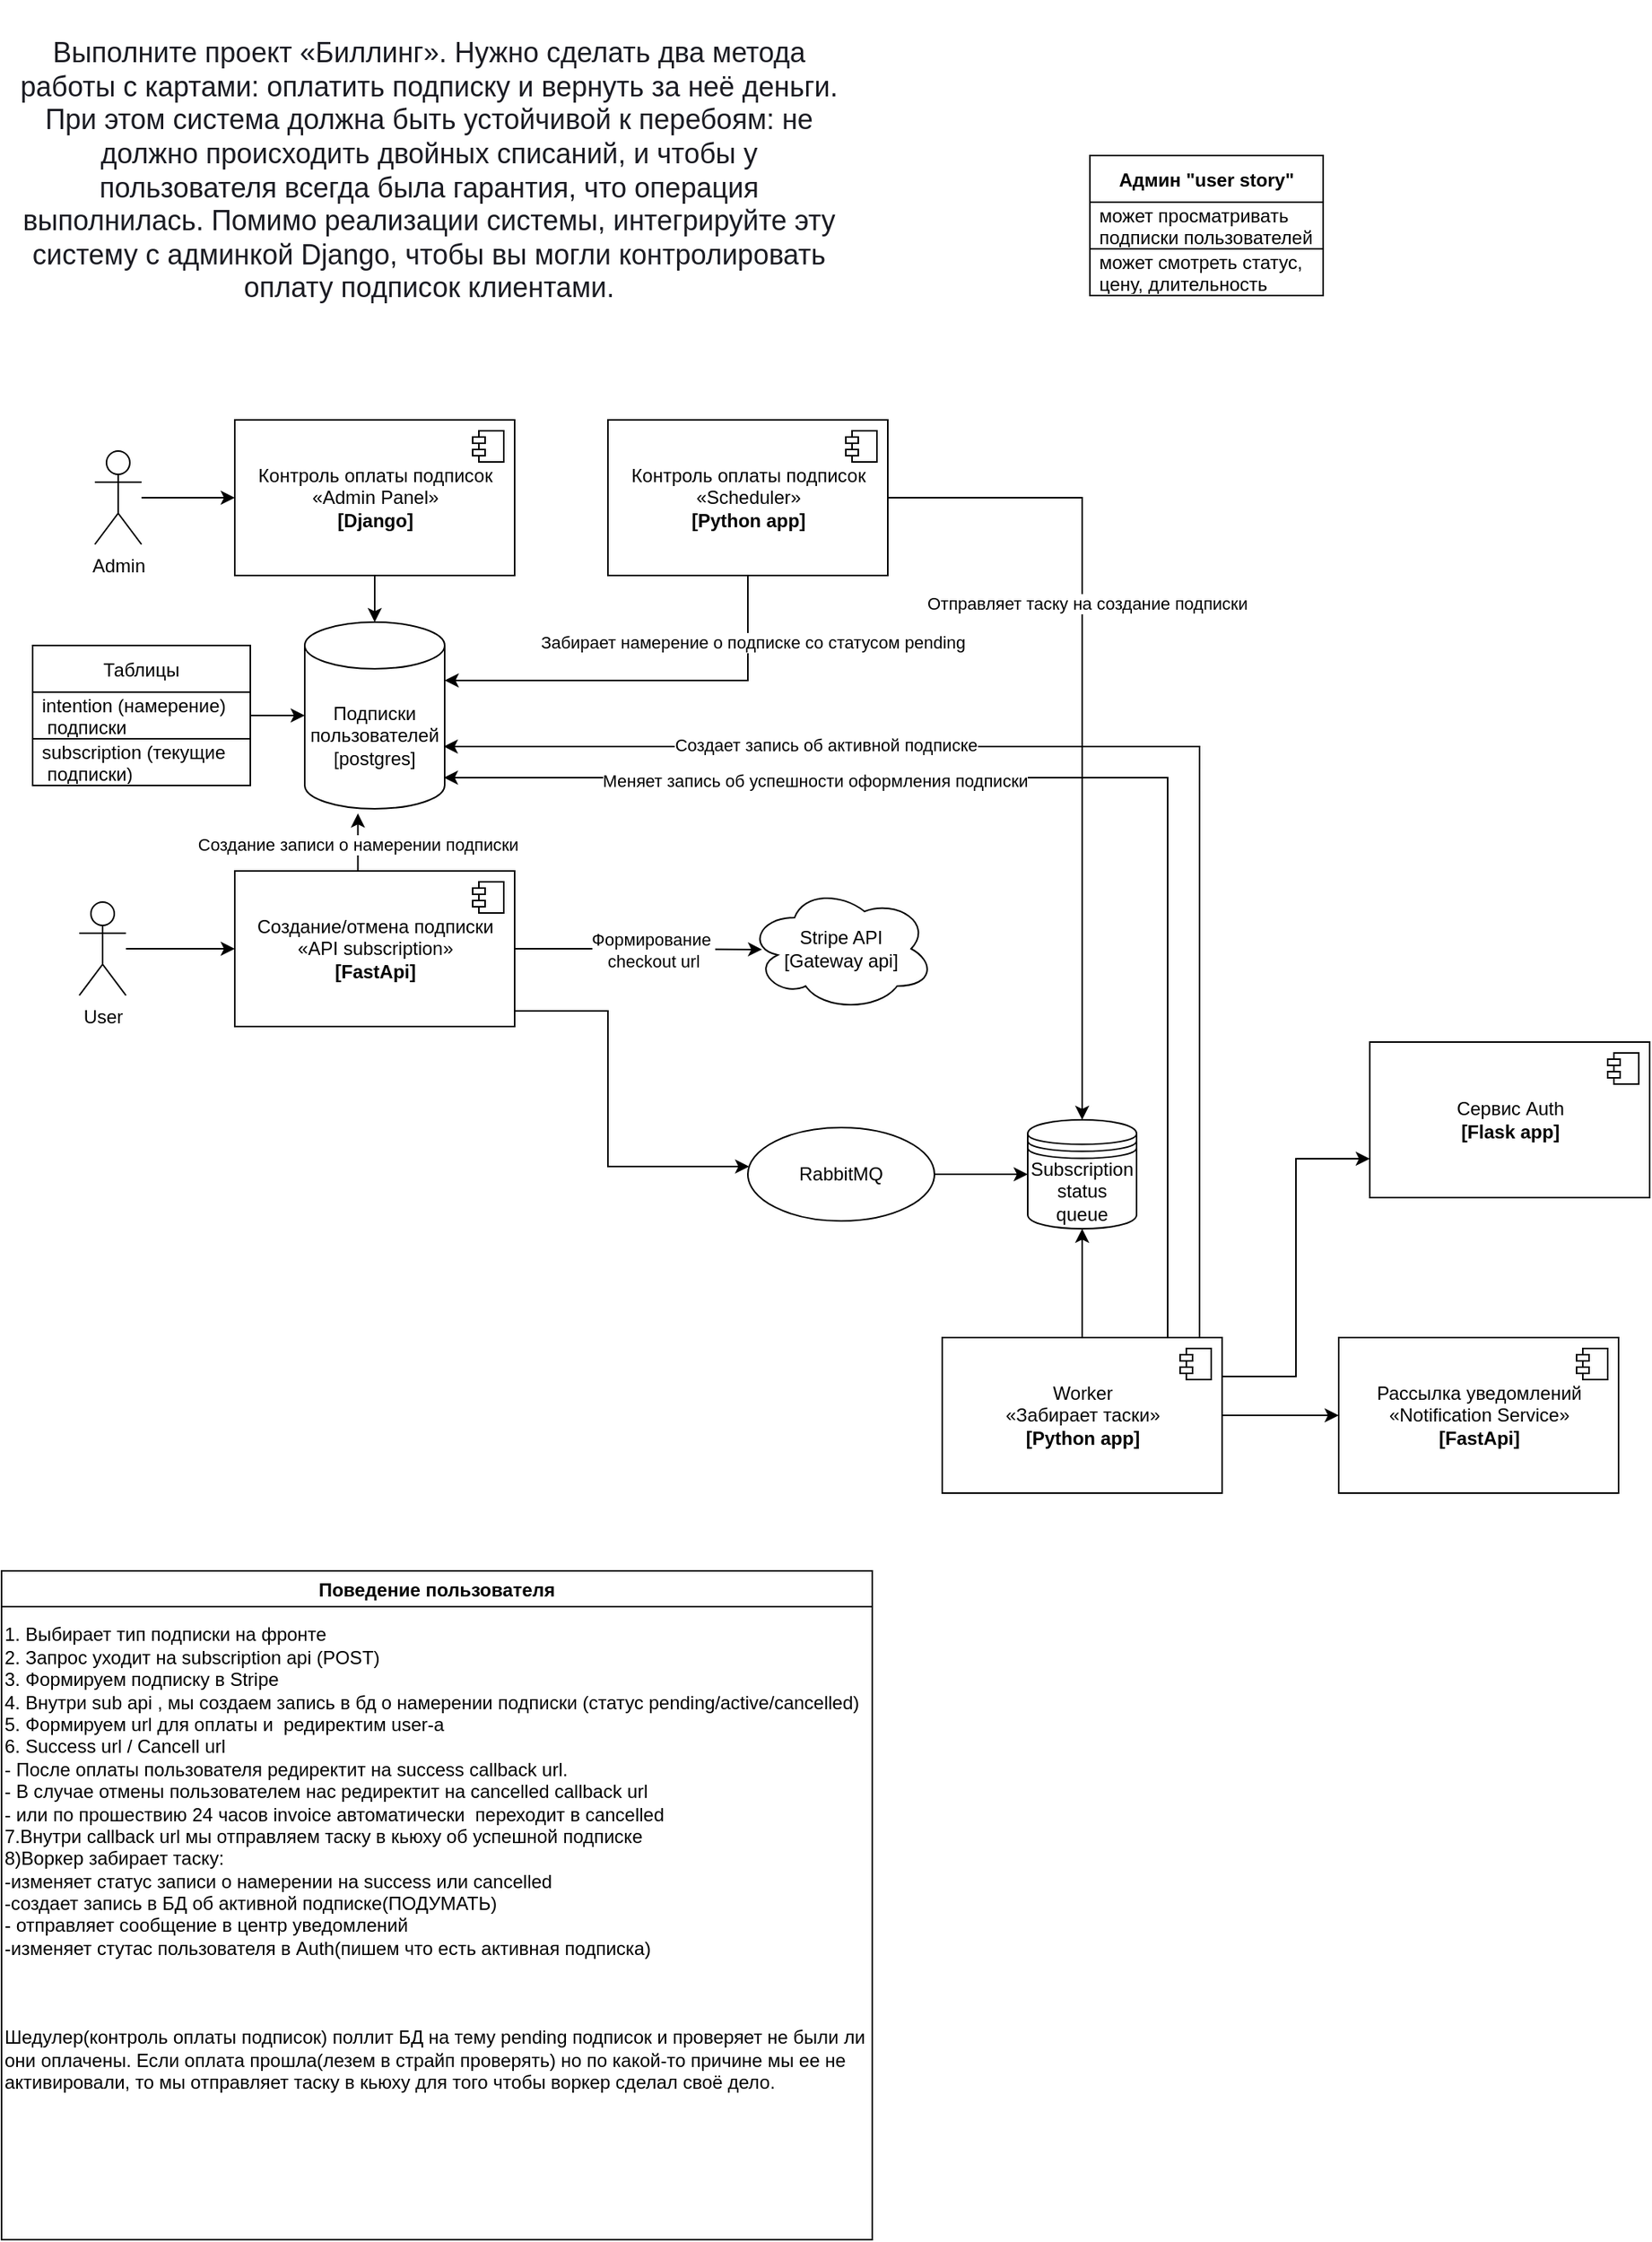 <mxfile version="17.4.0" type="github">
  <diagram id="C5RBs43oDa-KdzZeNtuy" name="Page-1">
    <mxGraphModel dx="750" dy="2367" grid="1" gridSize="10" guides="1" tooltips="1" connect="1" arrows="1" fold="1" page="1" pageScale="1" pageWidth="1200" pageHeight="1920" math="0" shadow="0">
      <root>
        <mxCell id="WIyWlLk6GJQsqaUBKTNV-0" />
        <mxCell id="WIyWlLk6GJQsqaUBKTNV-1" parent="WIyWlLk6GJQsqaUBKTNV-0" />
        <mxCell id="OZho7mV1Ze3KkDtRldih-18" value="&lt;span style=&quot;color: rgb(26, 27, 34); font-family: &amp;quot;YS Text&amp;quot;, Arial, Helvetica, sans-serif; font-size: 18px; text-align: start; background-color: rgb(255, 255, 255);&quot;&gt;Выполните проект «Биллинг». Нужно сделать два метода работы с картами: оплатить подписку и вернуть за неё деньги. При этом система должна быть устойчивой к перебоям: не должно происходить двойных списаний, и чтобы у пользователя всегда была гарантия, что операция выполнилась. Помимо реализации системы, интегрируйте эту систему с админкой Django, чтобы вы могли контролировать оплату подписок клиентами.&lt;/span&gt;" style="text;html=1;strokeColor=none;fillColor=none;align=center;verticalAlign=middle;whiteSpace=wrap;rounded=0;" parent="WIyWlLk6GJQsqaUBKTNV-1" vertex="1">
          <mxGeometry x="20" y="-90" width="530" height="220" as="geometry" />
        </mxCell>
        <mxCell id="OZho7mV1Ze3KkDtRldih-41" value="" style="edgeStyle=orthogonalEdgeStyle;rounded=0;orthogonalLoop=1;jettySize=auto;html=1;" parent="WIyWlLk6GJQsqaUBKTNV-1" source="OZho7mV1Ze3KkDtRldih-19" target="OZho7mV1Ze3KkDtRldih-38" edge="1">
          <mxGeometry relative="1" as="geometry" />
        </mxCell>
        <mxCell id="OZho7mV1Ze3KkDtRldih-19" value="Контроль оплаты подписок&lt;br&gt;«Admin Panel»&lt;br&gt;&lt;b&gt;[Django]&lt;/b&gt;" style="html=1;dropTarget=0;" parent="WIyWlLk6GJQsqaUBKTNV-1" vertex="1">
          <mxGeometry x="160" y="180" width="180" height="100" as="geometry" />
        </mxCell>
        <mxCell id="OZho7mV1Ze3KkDtRldih-20" value="" style="shape=module;jettyWidth=8;jettyHeight=4;" parent="OZho7mV1Ze3KkDtRldih-19" vertex="1">
          <mxGeometry x="1" width="20" height="20" relative="1" as="geometry">
            <mxPoint x="-27" y="7" as="offset" />
          </mxGeometry>
        </mxCell>
        <mxCell id="OZho7mV1Ze3KkDtRldih-97" style="edgeStyle=orthogonalEdgeStyle;rounded=0;orthogonalLoop=1;jettySize=auto;html=1;entryX=1;entryY=0;entryDx=0;entryDy=37.5;entryPerimeter=0;" parent="WIyWlLk6GJQsqaUBKTNV-1" source="OZho7mV1Ze3KkDtRldih-21" target="OZho7mV1Ze3KkDtRldih-38" edge="1">
          <mxGeometry relative="1" as="geometry">
            <Array as="points">
              <mxPoint x="490" y="348" />
            </Array>
          </mxGeometry>
        </mxCell>
        <mxCell id="OZho7mV1Ze3KkDtRldih-101" value="Забирает намерение о подписке со статусом pending" style="edgeLabel;html=1;align=center;verticalAlign=middle;resizable=0;points=[];" parent="OZho7mV1Ze3KkDtRldih-97" vertex="1" connectable="0">
          <mxGeometry x="-0.672" y="3" relative="1" as="geometry">
            <mxPoint as="offset" />
          </mxGeometry>
        </mxCell>
        <mxCell id="OZho7mV1Ze3KkDtRldih-99" style="edgeStyle=orthogonalEdgeStyle;rounded=0;orthogonalLoop=1;jettySize=auto;html=1;entryX=0.5;entryY=0;entryDx=0;entryDy=0;" parent="WIyWlLk6GJQsqaUBKTNV-1" source="OZho7mV1Ze3KkDtRldih-21" target="OZho7mV1Ze3KkDtRldih-30" edge="1">
          <mxGeometry relative="1" as="geometry" />
        </mxCell>
        <mxCell id="OZho7mV1Ze3KkDtRldih-100" value="Отправляет таску на создание подписки" style="edgeLabel;html=1;align=center;verticalAlign=middle;resizable=0;points=[];" parent="OZho7mV1Ze3KkDtRldih-99" vertex="1" connectable="0">
          <mxGeometry x="-0.265" y="3" relative="1" as="geometry">
            <mxPoint as="offset" />
          </mxGeometry>
        </mxCell>
        <mxCell id="OZho7mV1Ze3KkDtRldih-21" value="Контроль оплаты подписок&lt;br&gt;«Scheduler»&lt;br&gt;&lt;b&gt;[Python app]&lt;/b&gt;" style="html=1;dropTarget=0;" parent="WIyWlLk6GJQsqaUBKTNV-1" vertex="1">
          <mxGeometry x="400" y="180" width="180" height="100" as="geometry" />
        </mxCell>
        <mxCell id="OZho7mV1Ze3KkDtRldih-22" value="" style="shape=module;jettyWidth=8;jettyHeight=4;" parent="OZho7mV1Ze3KkDtRldih-21" vertex="1">
          <mxGeometry x="1" width="20" height="20" relative="1" as="geometry">
            <mxPoint x="-27" y="7" as="offset" />
          </mxGeometry>
        </mxCell>
        <mxCell id="OZho7mV1Ze3KkDtRldih-64" value="Создание записи о намерении подписки" style="edgeStyle=orthogonalEdgeStyle;rounded=0;orthogonalLoop=1;jettySize=auto;html=1;entryX=0.38;entryY=1.025;entryDx=0;entryDy=0;entryPerimeter=0;exitX=0.426;exitY=0.013;exitDx=0;exitDy=0;exitPerimeter=0;" parent="WIyWlLk6GJQsqaUBKTNV-1" source="OZho7mV1Ze3KkDtRldih-23" target="OZho7mV1Ze3KkDtRldih-38" edge="1">
          <mxGeometry relative="1" as="geometry">
            <mxPoint x="210" y="470" as="sourcePoint" />
          </mxGeometry>
        </mxCell>
        <mxCell id="OZho7mV1Ze3KkDtRldih-65" style="edgeStyle=orthogonalEdgeStyle;rounded=0;orthogonalLoop=1;jettySize=auto;html=1;entryX=0.076;entryY=0.506;entryDx=0;entryDy=0;entryPerimeter=0;" parent="WIyWlLk6GJQsqaUBKTNV-1" source="OZho7mV1Ze3KkDtRldih-23" target="OZho7mV1Ze3KkDtRldih-44" edge="1">
          <mxGeometry relative="1" as="geometry" />
        </mxCell>
        <mxCell id="OZho7mV1Ze3KkDtRldih-66" value="Формирование&amp;nbsp;&lt;br&gt;checkout url" style="edgeLabel;html=1;align=center;verticalAlign=middle;resizable=0;points=[];" parent="OZho7mV1Ze3KkDtRldih-65" vertex="1" connectable="0">
          <mxGeometry x="0.163" y="-2" relative="1" as="geometry">
            <mxPoint x="-4" y="-2" as="offset" />
          </mxGeometry>
        </mxCell>
        <mxCell id="OZho7mV1Ze3KkDtRldih-87" style="edgeStyle=orthogonalEdgeStyle;rounded=0;orthogonalLoop=1;jettySize=auto;html=1;" parent="WIyWlLk6GJQsqaUBKTNV-1" source="OZho7mV1Ze3KkDtRldih-23" target="OZho7mV1Ze3KkDtRldih-34" edge="1">
          <mxGeometry relative="1" as="geometry">
            <Array as="points">
              <mxPoint x="400" y="560" />
              <mxPoint x="400" y="660" />
            </Array>
          </mxGeometry>
        </mxCell>
        <mxCell id="OZho7mV1Ze3KkDtRldih-23" value="Создание/отмена подписки&lt;br&gt;«API&amp;nbsp;&lt;span style=&quot;text-align: left;&quot;&gt;subscription&lt;/span&gt;»&lt;br&gt;&lt;b&gt;[FastApi]&lt;/b&gt;" style="html=1;dropTarget=0;" parent="WIyWlLk6GJQsqaUBKTNV-1" vertex="1">
          <mxGeometry x="160" y="470" width="180" height="100" as="geometry" />
        </mxCell>
        <mxCell id="OZho7mV1Ze3KkDtRldih-24" value="" style="shape=module;jettyWidth=8;jettyHeight=4;" parent="OZho7mV1Ze3KkDtRldih-23" vertex="1">
          <mxGeometry x="1" width="20" height="20" relative="1" as="geometry">
            <mxPoint x="-27" y="7" as="offset" />
          </mxGeometry>
        </mxCell>
        <mxCell id="OZho7mV1Ze3KkDtRldih-40" value="" style="edgeStyle=orthogonalEdgeStyle;rounded=0;orthogonalLoop=1;jettySize=auto;html=1;" parent="WIyWlLk6GJQsqaUBKTNV-1" source="OZho7mV1Ze3KkDtRldih-26" target="OZho7mV1Ze3KkDtRldih-19" edge="1">
          <mxGeometry relative="1" as="geometry" />
        </mxCell>
        <mxCell id="OZho7mV1Ze3KkDtRldih-26" value="Admin" style="shape=umlActor;verticalLabelPosition=bottom;verticalAlign=top;html=1;" parent="WIyWlLk6GJQsqaUBKTNV-1" vertex="1">
          <mxGeometry x="70" y="200" width="30" height="60" as="geometry" />
        </mxCell>
        <mxCell id="OZho7mV1Ze3KkDtRldih-51" style="edgeStyle=orthogonalEdgeStyle;rounded=0;orthogonalLoop=1;jettySize=auto;html=1;" parent="WIyWlLk6GJQsqaUBKTNV-1" source="OZho7mV1Ze3KkDtRldih-27" target="OZho7mV1Ze3KkDtRldih-23" edge="1">
          <mxGeometry relative="1" as="geometry" />
        </mxCell>
        <mxCell id="OZho7mV1Ze3KkDtRldih-27" value="User" style="shape=umlActor;verticalLabelPosition=bottom;verticalAlign=top;html=1;" parent="WIyWlLk6GJQsqaUBKTNV-1" vertex="1">
          <mxGeometry x="60" y="490" width="30" height="60" as="geometry" />
        </mxCell>
        <mxCell id="OZho7mV1Ze3KkDtRldih-30" value="Subscription&lt;br&gt;status&lt;br&gt;queue" style="shape=datastore;whiteSpace=wrap;html=1;" parent="WIyWlLk6GJQsqaUBKTNV-1" vertex="1">
          <mxGeometry x="670" y="630" width="70" height="70" as="geometry" />
        </mxCell>
        <mxCell id="OZho7mV1Ze3KkDtRldih-80" value="" style="edgeStyle=orthogonalEdgeStyle;rounded=0;orthogonalLoop=1;jettySize=auto;html=1;" parent="WIyWlLk6GJQsqaUBKTNV-1" source="OZho7mV1Ze3KkDtRldih-34" target="OZho7mV1Ze3KkDtRldih-30" edge="1">
          <mxGeometry relative="1" as="geometry" />
        </mxCell>
        <mxCell id="OZho7mV1Ze3KkDtRldih-34" value="&lt;span style=&quot;&quot;&gt;RabbitMQ&lt;/span&gt;" style="ellipse;whiteSpace=wrap;html=1;" parent="WIyWlLk6GJQsqaUBKTNV-1" vertex="1">
          <mxGeometry x="490" y="635" width="120" height="60" as="geometry" />
        </mxCell>
        <mxCell id="OZho7mV1Ze3KkDtRldih-35" value="Рассылка уведомлений&lt;br&gt;«Notification Service»&lt;br&gt;&lt;b&gt;[FastApi]&lt;/b&gt;" style="html=1;dropTarget=0;" parent="WIyWlLk6GJQsqaUBKTNV-1" vertex="1">
          <mxGeometry x="870" y="770" width="180" height="100" as="geometry" />
        </mxCell>
        <mxCell id="OZho7mV1Ze3KkDtRldih-36" value="" style="shape=module;jettyWidth=8;jettyHeight=4;" parent="OZho7mV1Ze3KkDtRldih-35" vertex="1">
          <mxGeometry x="1" width="20" height="20" relative="1" as="geometry">
            <mxPoint x="-27" y="7" as="offset" />
          </mxGeometry>
        </mxCell>
        <mxCell id="OZho7mV1Ze3KkDtRldih-38" value="Подписки пользователей&lt;br&gt;[postgres]" style="shape=cylinder3;whiteSpace=wrap;html=1;boundedLbl=1;backgroundOutline=1;size=15;" parent="WIyWlLk6GJQsqaUBKTNV-1" vertex="1">
          <mxGeometry x="205" y="310" width="90" height="120" as="geometry" />
        </mxCell>
        <mxCell id="OZho7mV1Ze3KkDtRldih-44" value="Stripe API&lt;br&gt;[Gateway api]" style="ellipse;shape=cloud;whiteSpace=wrap;html=1;" parent="WIyWlLk6GJQsqaUBKTNV-1" vertex="1">
          <mxGeometry x="490" y="480" width="120" height="80" as="geometry" />
        </mxCell>
        <mxCell id="OZho7mV1Ze3KkDtRldih-47" value="Админ &quot;user story&quot;" style="swimlane;fontStyle=1;childLayout=stackLayout;horizontal=1;startSize=30;horizontalStack=0;resizeParent=1;resizeParentMax=0;resizeLast=0;collapsible=1;marginBottom=0;" parent="WIyWlLk6GJQsqaUBKTNV-1" vertex="1">
          <mxGeometry x="710" y="10" width="150" height="90" as="geometry" />
        </mxCell>
        <mxCell id="OZho7mV1Ze3KkDtRldih-48" value="может просматривать&#xa;подписки пользователей" style="text;strokeColor=none;fillColor=none;align=left;verticalAlign=middle;spacingLeft=4;spacingRight=4;overflow=hidden;points=[[0,0.5],[1,0.5]];portConstraint=eastwest;rotatable=0;" parent="OZho7mV1Ze3KkDtRldih-47" vertex="1">
          <mxGeometry y="30" width="150" height="30" as="geometry" />
        </mxCell>
        <mxCell id="OZho7mV1Ze3KkDtRldih-49" value="может смотреть статус, &#xa;цену, длительность" style="text;strokeColor=default;fillColor=none;align=left;verticalAlign=middle;spacingLeft=4;spacingRight=4;overflow=hidden;points=[[0,0.5],[1,0.5]];portConstraint=eastwest;rotatable=0;" parent="OZho7mV1Ze3KkDtRldih-47" vertex="1">
          <mxGeometry y="60" width="150" height="30" as="geometry" />
        </mxCell>
        <mxCell id="OZho7mV1Ze3KkDtRldih-62" style="edgeStyle=orthogonalEdgeStyle;rounded=0;orthogonalLoop=1;jettySize=auto;html=1;" parent="WIyWlLk6GJQsqaUBKTNV-1" source="OZho7mV1Ze3KkDtRldih-58" target="OZho7mV1Ze3KkDtRldih-38" edge="1">
          <mxGeometry relative="1" as="geometry" />
        </mxCell>
        <mxCell id="OZho7mV1Ze3KkDtRldih-58" value="Таблицы" style="swimlane;fontStyle=0;childLayout=stackLayout;horizontal=1;startSize=30;horizontalStack=0;resizeParent=1;resizeParentMax=0;resizeLast=0;collapsible=1;marginBottom=0;strokeColor=default;" parent="WIyWlLk6GJQsqaUBKTNV-1" vertex="1">
          <mxGeometry x="30" y="325" width="140" height="90" as="geometry" />
        </mxCell>
        <mxCell id="OZho7mV1Ze3KkDtRldih-59" value="intention (намерение)&#xa; подписки" style="text;strokeColor=none;fillColor=none;align=left;verticalAlign=middle;spacingLeft=4;spacingRight=4;overflow=hidden;points=[[0,0.5],[1,0.5]];portConstraint=eastwest;rotatable=0;fontStyle=0" parent="OZho7mV1Ze3KkDtRldih-58" vertex="1">
          <mxGeometry y="30" width="140" height="30" as="geometry" />
        </mxCell>
        <mxCell id="OZho7mV1Ze3KkDtRldih-60" value="subscription (текущие&#xa; подписки)" style="text;strokeColor=default;fillColor=none;align=left;verticalAlign=middle;spacingLeft=4;spacingRight=4;overflow=hidden;points=[[0,0.5],[1,0.5]];portConstraint=eastwest;rotatable=0;" parent="OZho7mV1Ze3KkDtRldih-58" vertex="1">
          <mxGeometry y="60" width="140" height="30" as="geometry" />
        </mxCell>
        <mxCell id="OZho7mV1Ze3KkDtRldih-90" style="edgeStyle=orthogonalEdgeStyle;rounded=0;orthogonalLoop=1;jettySize=auto;html=1;entryX=0.5;entryY=1;entryDx=0;entryDy=0;" parent="WIyWlLk6GJQsqaUBKTNV-1" source="OZho7mV1Ze3KkDtRldih-88" target="OZho7mV1Ze3KkDtRldih-30" edge="1">
          <mxGeometry relative="1" as="geometry" />
        </mxCell>
        <mxCell id="OZho7mV1Ze3KkDtRldih-91" style="edgeStyle=orthogonalEdgeStyle;rounded=0;orthogonalLoop=1;jettySize=auto;html=1;entryX=0;entryY=0.5;entryDx=0;entryDy=0;" parent="WIyWlLk6GJQsqaUBKTNV-1" source="OZho7mV1Ze3KkDtRldih-88" target="OZho7mV1Ze3KkDtRldih-35" edge="1">
          <mxGeometry relative="1" as="geometry" />
        </mxCell>
        <mxCell id="OZho7mV1Ze3KkDtRldih-92" style="edgeStyle=orthogonalEdgeStyle;rounded=0;orthogonalLoop=1;jettySize=auto;html=1;entryX=0.994;entryY=0.835;entryDx=0;entryDy=0;entryPerimeter=0;" parent="WIyWlLk6GJQsqaUBKTNV-1" source="OZho7mV1Ze3KkDtRldih-88" target="OZho7mV1Ze3KkDtRldih-38" edge="1">
          <mxGeometry relative="1" as="geometry">
            <Array as="points">
              <mxPoint x="760" y="410" />
              <mxPoint x="294" y="410" />
            </Array>
          </mxGeometry>
        </mxCell>
        <mxCell id="OZho7mV1Ze3KkDtRldih-93" value="Меняет запись об успешности оформления подписки" style="edgeLabel;html=1;align=center;verticalAlign=middle;resizable=0;points=[];" parent="OZho7mV1Ze3KkDtRldih-92" vertex="1" connectable="0">
          <mxGeometry x="0.422" y="2" relative="1" as="geometry">
            <mxPoint as="offset" />
          </mxGeometry>
        </mxCell>
        <mxCell id="OZho7mV1Ze3KkDtRldih-95" style="edgeStyle=orthogonalEdgeStyle;rounded=0;orthogonalLoop=1;jettySize=auto;html=1;entryX=0.993;entryY=0.669;entryDx=0;entryDy=0;entryPerimeter=0;" parent="WIyWlLk6GJQsqaUBKTNV-1" target="OZho7mV1Ze3KkDtRldih-38" edge="1">
          <mxGeometry relative="1" as="geometry">
            <mxPoint x="780.484" y="770" as="sourcePoint" />
            <mxPoint x="295.0" y="333.28" as="targetPoint" />
            <Array as="points">
              <mxPoint x="781" y="390" />
              <mxPoint x="294" y="390" />
            </Array>
          </mxGeometry>
        </mxCell>
        <mxCell id="OZho7mV1Ze3KkDtRldih-96" value="Создает запись об активной подписке" style="edgeLabel;html=1;align=center;verticalAlign=middle;resizable=0;points=[];" parent="OZho7mV1Ze3KkDtRldih-95" vertex="1" connectable="0">
          <mxGeometry x="0.644" y="-1" relative="1" as="geometry">
            <mxPoint x="91" as="offset" />
          </mxGeometry>
        </mxCell>
        <mxCell id="913VA-e47dgmbzV00SAF-2" style="edgeStyle=orthogonalEdgeStyle;rounded=0;orthogonalLoop=1;jettySize=auto;html=1;exitX=1;exitY=0.25;exitDx=0;exitDy=0;entryX=0;entryY=0.75;entryDx=0;entryDy=0;" parent="WIyWlLk6GJQsqaUBKTNV-1" source="OZho7mV1Ze3KkDtRldih-88" target="913VA-e47dgmbzV00SAF-0" edge="1">
          <mxGeometry relative="1" as="geometry">
            <mxPoint x="910" y="700" as="targetPoint" />
          </mxGeometry>
        </mxCell>
        <mxCell id="OZho7mV1Ze3KkDtRldih-88" value="Worker&lt;br&gt;«Забирает таски»&lt;br&gt;&lt;b&gt;[Python app]&lt;/b&gt;" style="html=1;dropTarget=0;" parent="WIyWlLk6GJQsqaUBKTNV-1" vertex="1">
          <mxGeometry x="615" y="770" width="180" height="100" as="geometry" />
        </mxCell>
        <mxCell id="OZho7mV1Ze3KkDtRldih-89" value="" style="shape=module;jettyWidth=8;jettyHeight=4;" parent="OZho7mV1Ze3KkDtRldih-88" vertex="1">
          <mxGeometry x="1" width="20" height="20" relative="1" as="geometry">
            <mxPoint x="-27" y="7" as="offset" />
          </mxGeometry>
        </mxCell>
        <mxCell id="913VA-e47dgmbzV00SAF-0" value="Сервис Auth&lt;br&gt;&lt;b&gt;[Flask app]&lt;/b&gt;" style="html=1;dropTarget=0;" parent="WIyWlLk6GJQsqaUBKTNV-1" vertex="1">
          <mxGeometry x="890" y="580" width="180" height="100" as="geometry" />
        </mxCell>
        <mxCell id="913VA-e47dgmbzV00SAF-1" value="" style="shape=module;jettyWidth=8;jettyHeight=4;" parent="913VA-e47dgmbzV00SAF-0" vertex="1">
          <mxGeometry x="1" width="20" height="20" relative="1" as="geometry">
            <mxPoint x="-27" y="7" as="offset" />
          </mxGeometry>
        </mxCell>
        <mxCell id="913VA-e47dgmbzV00SAF-4" value="Поведение пользователя" style="swimlane;" parent="WIyWlLk6GJQsqaUBKTNV-1" vertex="1">
          <mxGeometry x="10" y="920" width="560" height="430" as="geometry" />
        </mxCell>
        <mxCell id="OZho7mV1Ze3KkDtRldih-55" value="&lt;p style=&quot;line-height: 1.2&quot;&gt;1. Выбирает тип подписки на фронте&lt;br&gt;2. Запрос уходит на subscription api (POST)&lt;br&gt;3. Формируем подписку в Stripe&lt;br&gt;4. Внутри sub api , мы создаем запись в бд о намерении подписки (статус pending/active/cancelled)&lt;br&gt;5. Формируем url для оплаты и&amp;nbsp; редиректим user-а&lt;br&gt;6. Success url / Cancell url&lt;br&gt;- После оплаты пользователя редиректит на success callback url.&lt;br&gt;- В случае отмены пользователем нас редиректит на cancelled callback url&lt;br&gt;- или по прошествию 24 часов invoice автоматически&amp;nbsp; переходит в cancelled&lt;br&gt;7.Внутри callback url мы отправляем таску в кьюху об успешной подписке&lt;br&gt;8)Воркер забирает таску:&lt;br&gt;-изменяет статус записи о намерении на success или cancelled&lt;br&gt;-создает запись в БД об активной подписке(ПОДУМАТЬ)&lt;br&gt;- отправляет сообщение в центр уведомлений&lt;br&gt;-изменяет стутас пользователя в Auth(пишем что есть активная подписка)&lt;br&gt;&lt;br&gt;&lt;br&gt;&lt;br&gt;Шедулер(контроль оплаты подписок) поллит БД на тему pending подписок и проверяет не были ли они оплачены. Если оплата прошла(лезем в страйп проверять) но по какой-то причине мы ее не активировали, то мы отправляет таску в кьюху для того чтобы воркер сделал своё дело.&lt;/p&gt;" style="text;html=1;strokeColor=none;fillColor=none;align=left;verticalAlign=middle;whiteSpace=wrap;rounded=0;" parent="913VA-e47dgmbzV00SAF-4" vertex="1">
          <mxGeometry y="30" width="560" height="310" as="geometry" />
        </mxCell>
      </root>
    </mxGraphModel>
  </diagram>
</mxfile>
